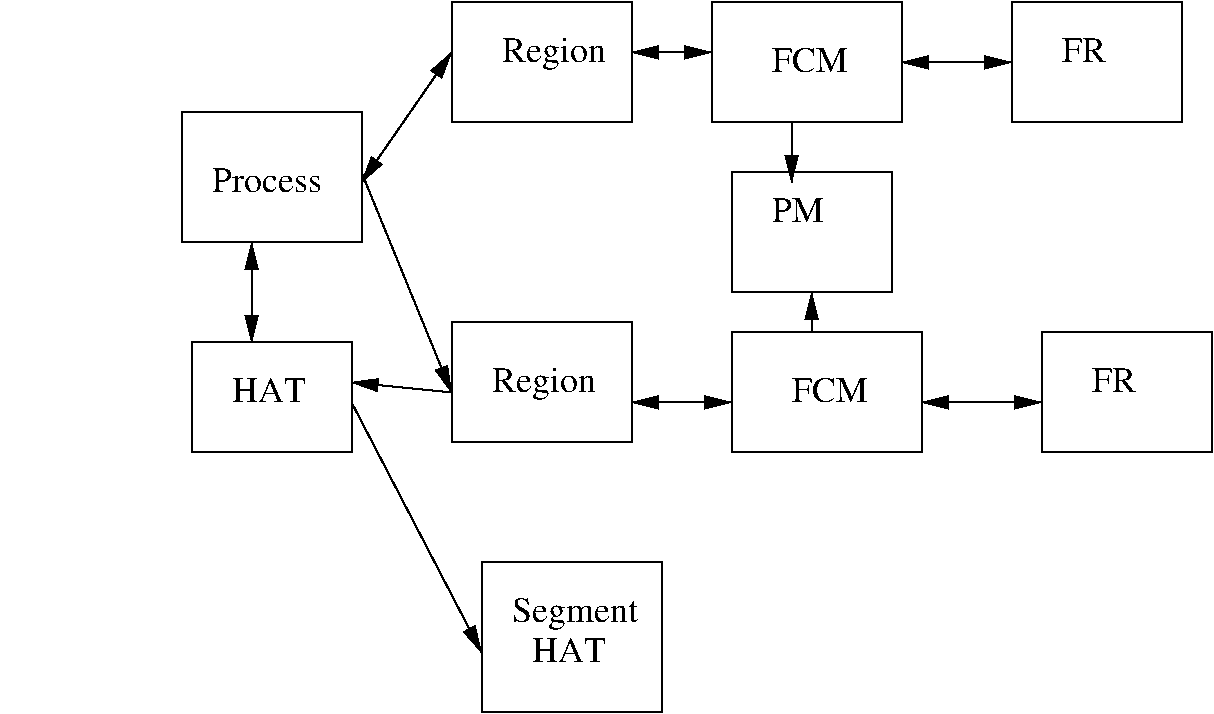 #FIG 3.2
Landscape
Center
Inches
Letter  
100.00
Single
-2
1200 2
6 6300 1350 7725 2250
6 6750 1650 7350 1875
4 0 0 50 0 0 18 0.0000 4 195 585 6750 1875 FCM\001
-6
2 2 0 1 0 7 50 0 -1 0.000 0 0 -1 0 0 5
	 6300 1350 7725 1350 7725 2250 6300 2250 6300 1350
-6
6 2400 3900 3600 4725
6 2700 4125 3300 4350
4 0 0 50 0 0 18 0.0000 4 195 600 2700 4350 HAT\001
-6
2 2 0 1 0 7 50 0 -1 0.000 0 0 -1 0 0 5
	 2400 3900 3600 3900 3600 4725 2400 4725 2400 3900
-6
6 8550 1350 9825 2250
2 2 0 1 0 7 50 0 -1 0.000 0 0 -1 0 0 5
	 8550 1350 9825 1350 9825 2250 8550 2250 8550 1350
4 0 0 50 0 0 18 0.0000 4 195 345 8925 1800 FR\001
-6
6 6450 3825 7875 4725
6 6900 4125 7500 4350
4 0 0 50 0 0 18 0.0000 4 195 585 6900 4350 FCM\001
-6
2 2 0 1 0 7 50 0 -1 0.000 0 0 -1 0 0 5
	 6450 3825 7875 3825 7875 4725 6450 4725 6450 3825
-6
6 4575 5550 5925 6675
2 2 0 1 0 7 50 0 -1 0.000 0 0 -1 0 0 5
	 4575 5550 5925 5550 5925 6675 4575 6675 4575 5550
4 0 0 50 0 0 18 0.0000 4 195 600 4950 6300 HAT\001
4 0 0 50 0 0 18 0.0000 4 255 975 4800 6000 Segment\001
-6
6 8775 3825 10050 4725
2 2 0 1 0 7 50 0 -1 0.000 0 0 -1 0 0 5
	 8775 3825 10050 3825 10050 4725 8775 4725 8775 3825
4 0 0 50 0 0 18 0.0000 4 195 345 9150 4275 FR\001
-6
2 2 0 1 0 7 50 0 -1 0.000 0 0 -1 0 0 5
	 2325 2175 3675 2175 3675 3150 2325 3150 2325 2175
2 2 0 1 0 7 50 0 -1 0.000 0 0 -1 0 0 5
	 4350 1350 5700 1350 5700 2250 4350 2250 4350 1350
2 1 0 1 0 7 50 0 -1 0.000 0 0 -1 1 0 2
	1 1 3.00 60.00 120.00
	 3675 2625 4350 4275
2 1 0 1 0 7 50 0 -1 0.000 0 0 -1 1 1 2
	1 1 3.00 60.00 120.00
	1 1 3.00 60.00 120.00
	 3675 2700 4350 1725
2 1 0 1 0 7 50 0 -1 0.000 0 0 -1 1 1 2
	1 1 3.00 60.00 120.00
	1 1 3.00 60.00 120.00
	 5700 1725 6300 1725
2 1 0 1 0 7 50 0 -1 0.000 0 0 -1 1 1 2
	1 1 3.00 60.00 120.00
	1 1 3.00 60.00 120.00
	 5700 4350 6450 4350
2 1 0 1 0 7 50 0 -1 0.000 0 0 -1 1 1 2
	1 1 3.00 60.00 120.00
	1 1 3.00 60.00 120.00
	 2850 3150 2850 3900
2 1 0 1 0 7 50 0 -1 0.000 0 0 -1 1 1 2
	1 1 3.00 60.00 120.00
	1 1 3.00 60.00 120.00
	 7725 1800 8550 1800
2 1 0 1 0 7 50 0 -1 0.000 0 0 -1 1 1 2
	1 1 3.00 60.00 120.00
	1 1 3.00 60.00 120.00
	 7875 4350 8775 4350
2 1 0 1 0 7 50 0 -1 0.000 0 0 -1 1 0 2
	1 1 3.00 60.00 120.00
	 3600 4350 4575 6225
2 2 0 1 0 7 50 0 -1 0.000 0 0 -1 0 0 5
	 4350 3750 5700 3750 5700 4650 4350 4650 4350 3750
2 2 0 1 0 7 50 0 -1 0.000 0 0 -1 0 0 5
	 6450 2625 7650 2625 7650 3525 6450 3525 6450 2625
2 1 0 1 0 7 50 0 -1 0.000 0 0 -1 1 0 2
	1 1 3.00 60.00 120.00
	 6900 2250 6900 2700
2 1 0 1 0 7 50 0 -1 0.000 0 0 -1 1 0 2
	1 1 3.00 60.00 120.00
	 7050 3825 7050 3525
2 1 0 1 0 7 50 0 -1 0.000 0 0 -1 1 0 2
	1 1 3.00 60.00 120.00
	 4350 4275 3600 4200
2 2 0 1 7 7 50 0 -1 0.000 0 0 -1 0 0 5
	 975 1575 2100 1575 2100 6300 975 6300 975 1575
4 0 0 50 0 0 18 0.0000 4 195 840 2550 2775 Process\001
4 0 0 50 0 0 18 0.0000 4 255 780 4725 1800 Region\001
4 0 0 50 0 0 18 0.0000 4 255 780 4650 4275 Region\001
4 0 0 50 0 0 18 0.0000 4 195 390 6750 3000 PM\001
